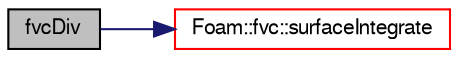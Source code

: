 digraph "fvcDiv"
{
  bgcolor="transparent";
  edge [fontname="FreeSans",fontsize="10",labelfontname="FreeSans",labelfontsize="10"];
  node [fontname="FreeSans",fontsize="10",shape=record];
  rankdir="LR";
  Node1238 [label="fvcDiv",height=0.2,width=0.4,color="black", fillcolor="grey75", style="filled", fontcolor="black"];
  Node1238 -> Node1239 [color="midnightblue",fontsize="10",style="solid",fontname="FreeSans"];
  Node1239 [label="Foam::fvc::surfaceIntegrate",height=0.2,width=0.4,color="red",URL="$a21134.html#aba5bf4c91953aa61f90bc35f6d487fd6"];
}
